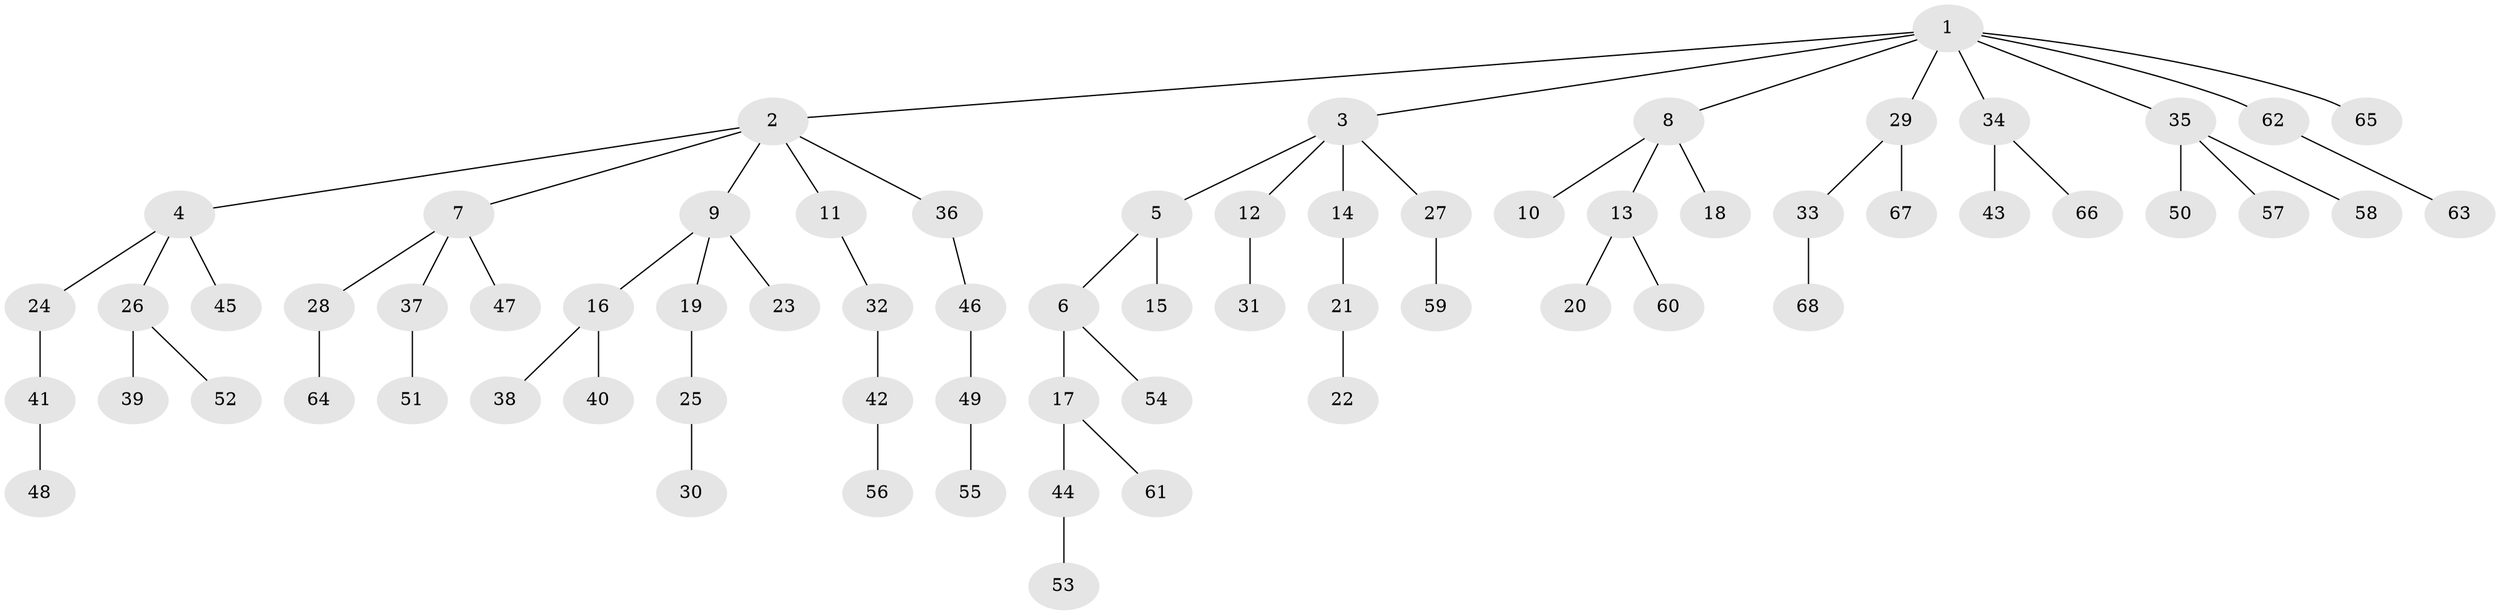 // coarse degree distribution, {1: 0.675, 2: 0.225, 5: 0.05, 4: 0.025, 19: 0.025}
// Generated by graph-tools (version 1.1) at 2025/56/03/04/25 21:56:09]
// undirected, 68 vertices, 67 edges
graph export_dot {
graph [start="1"]
  node [color=gray90,style=filled];
  1;
  2;
  3;
  4;
  5;
  6;
  7;
  8;
  9;
  10;
  11;
  12;
  13;
  14;
  15;
  16;
  17;
  18;
  19;
  20;
  21;
  22;
  23;
  24;
  25;
  26;
  27;
  28;
  29;
  30;
  31;
  32;
  33;
  34;
  35;
  36;
  37;
  38;
  39;
  40;
  41;
  42;
  43;
  44;
  45;
  46;
  47;
  48;
  49;
  50;
  51;
  52;
  53;
  54;
  55;
  56;
  57;
  58;
  59;
  60;
  61;
  62;
  63;
  64;
  65;
  66;
  67;
  68;
  1 -- 2;
  1 -- 3;
  1 -- 8;
  1 -- 29;
  1 -- 34;
  1 -- 35;
  1 -- 62;
  1 -- 65;
  2 -- 4;
  2 -- 7;
  2 -- 9;
  2 -- 11;
  2 -- 36;
  3 -- 5;
  3 -- 12;
  3 -- 14;
  3 -- 27;
  4 -- 24;
  4 -- 26;
  4 -- 45;
  5 -- 6;
  5 -- 15;
  6 -- 17;
  6 -- 54;
  7 -- 28;
  7 -- 37;
  7 -- 47;
  8 -- 10;
  8 -- 13;
  8 -- 18;
  9 -- 16;
  9 -- 19;
  9 -- 23;
  11 -- 32;
  12 -- 31;
  13 -- 20;
  13 -- 60;
  14 -- 21;
  16 -- 38;
  16 -- 40;
  17 -- 44;
  17 -- 61;
  19 -- 25;
  21 -- 22;
  24 -- 41;
  25 -- 30;
  26 -- 39;
  26 -- 52;
  27 -- 59;
  28 -- 64;
  29 -- 33;
  29 -- 67;
  32 -- 42;
  33 -- 68;
  34 -- 43;
  34 -- 66;
  35 -- 50;
  35 -- 57;
  35 -- 58;
  36 -- 46;
  37 -- 51;
  41 -- 48;
  42 -- 56;
  44 -- 53;
  46 -- 49;
  49 -- 55;
  62 -- 63;
}
